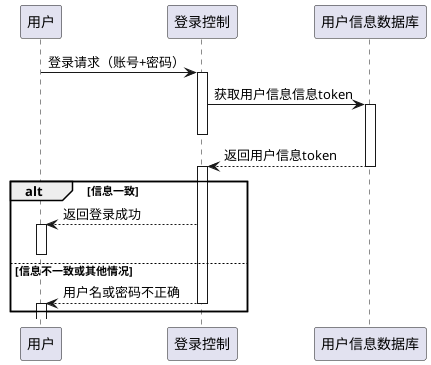 @startuml 用户登录时序图

skinparam shadowing false
skinparam defaultFontName "微软雅黑"

participant c as "用户"
participant s as "登录控制"
participant d as "用户信息数据库"


c -> s: 登录请求（账号+密码）
activate s

s -> d: 获取用户信息信息token
activate d
deactivate s

d --> s: 返回用户信息token
deactivate d
activate s

alt 信息一致

    c <-- s: 返回登录成功
    activate c

else 信息不一致或其他情况
    deactivate c
    
    c <-- s: 用户名或密码不正确
    deactivate s
    activate c
end




@enduml

